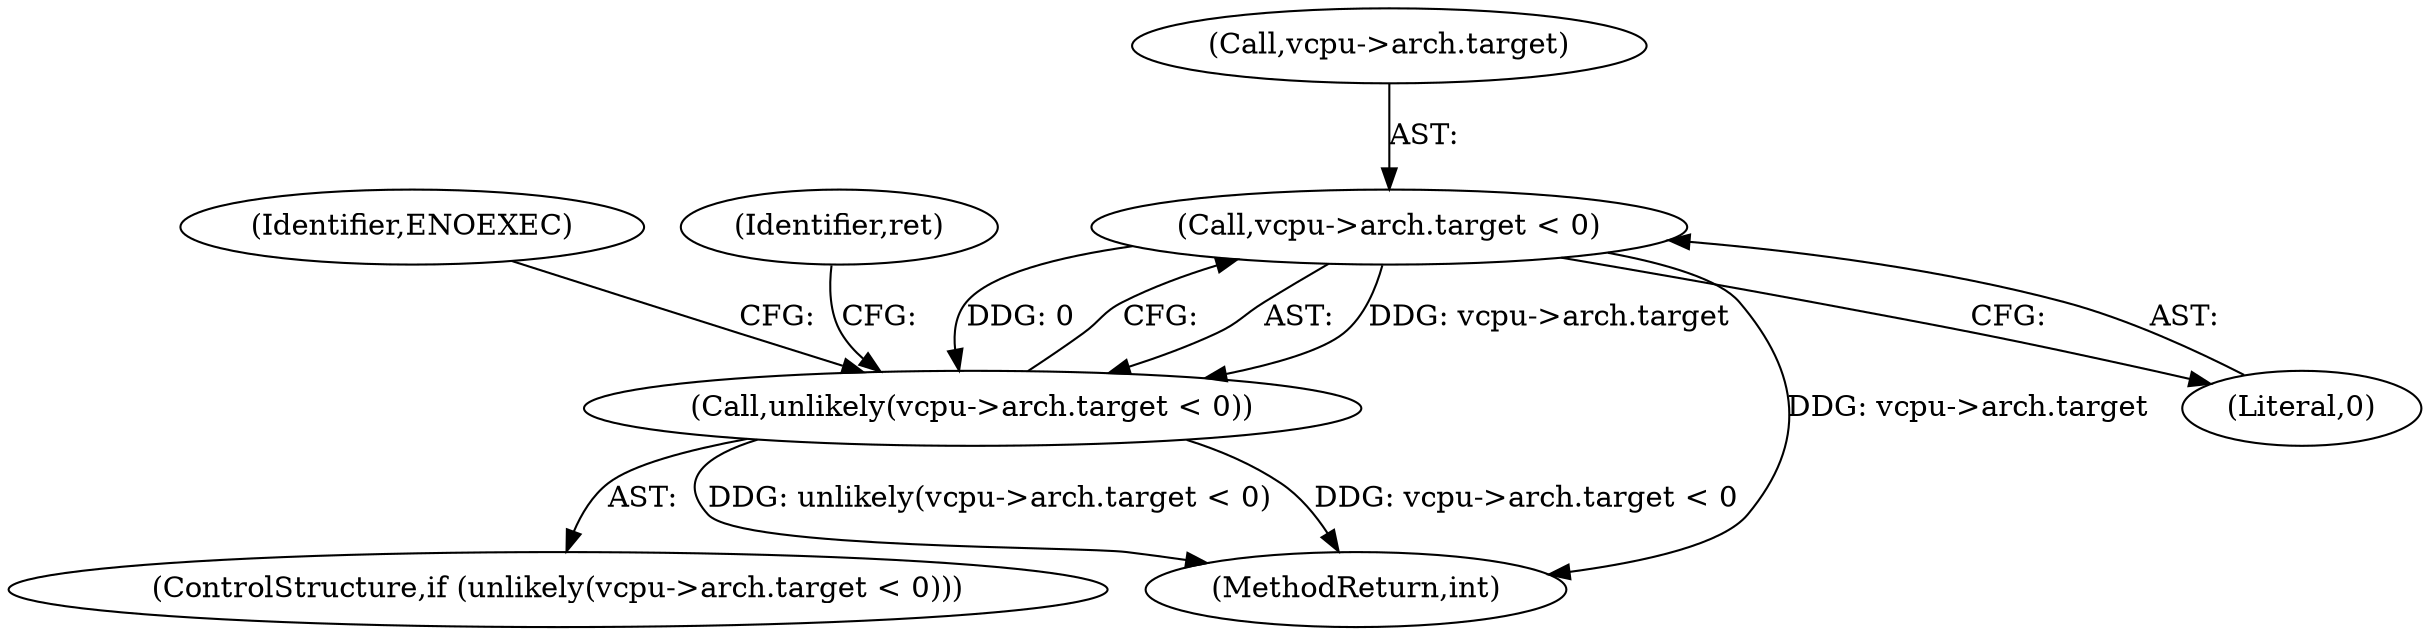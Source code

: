 digraph "0_linux_e8180dcaa8470ceca21109f143876fdcd9fe050a_0@pointer" {
"1000114" [label="(Call,vcpu->arch.target < 0)"];
"1000113" [label="(Call,unlikely(vcpu->arch.target < 0))"];
"1000114" [label="(Call,vcpu->arch.target < 0)"];
"1000115" [label="(Call,vcpu->arch.target)"];
"1000123" [label="(Identifier,ENOEXEC)"];
"1000276" [label="(MethodReturn,int)"];
"1000112" [label="(ControlStructure,if (unlikely(vcpu->arch.target < 0)))"];
"1000125" [label="(Identifier,ret)"];
"1000113" [label="(Call,unlikely(vcpu->arch.target < 0))"];
"1000120" [label="(Literal,0)"];
"1000114" -> "1000113"  [label="AST: "];
"1000114" -> "1000120"  [label="CFG: "];
"1000115" -> "1000114"  [label="AST: "];
"1000120" -> "1000114"  [label="AST: "];
"1000113" -> "1000114"  [label="CFG: "];
"1000114" -> "1000276"  [label="DDG: vcpu->arch.target"];
"1000114" -> "1000113"  [label="DDG: vcpu->arch.target"];
"1000114" -> "1000113"  [label="DDG: 0"];
"1000113" -> "1000112"  [label="AST: "];
"1000123" -> "1000113"  [label="CFG: "];
"1000125" -> "1000113"  [label="CFG: "];
"1000113" -> "1000276"  [label="DDG: vcpu->arch.target < 0"];
"1000113" -> "1000276"  [label="DDG: unlikely(vcpu->arch.target < 0)"];
}
